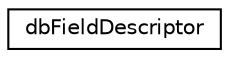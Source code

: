 digraph "Graphical Class Hierarchy"
{
 // INTERACTIVE_SVG=YES
 // LATEX_PDF_SIZE
  edge [fontname="Helvetica",fontsize="10",labelfontname="Helvetica",labelfontsize="10"];
  node [fontname="Helvetica",fontsize="10",shape=record];
  rankdir="LR";
  Node0 [label="dbFieldDescriptor",height=0.2,width=0.4,color="black", fillcolor="white", style="filled",URL="$classdbFieldDescriptor.html",tooltip=" "];
}
